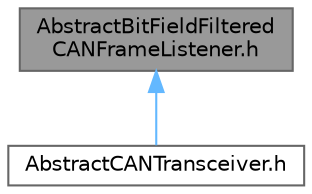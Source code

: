 digraph "AbstractBitFieldFilteredCANFrameListener.h"
{
 // LATEX_PDF_SIZE
  bgcolor="transparent";
  edge [fontname=Helvetica,fontsize=10,labelfontname=Helvetica,labelfontsize=10];
  node [fontname=Helvetica,fontsize=10,shape=box,height=0.2,width=0.4];
  Node1 [id="Node000001",label="AbstractBitFieldFiltered\lCANFrameListener.h",height=0.2,width=0.4,color="gray40", fillcolor="grey60", style="filled", fontcolor="black",tooltip=" "];
  Node1 -> Node2 [id="edge1_Node000001_Node000002",dir="back",color="steelblue1",style="solid",tooltip=" "];
  Node2 [id="Node000002",label="AbstractCANTransceiver.h",height=0.2,width=0.4,color="grey40", fillcolor="white", style="filled",URL="$d0/db6/AbstractCANTransceiver_8h.html",tooltip=" "];
}
